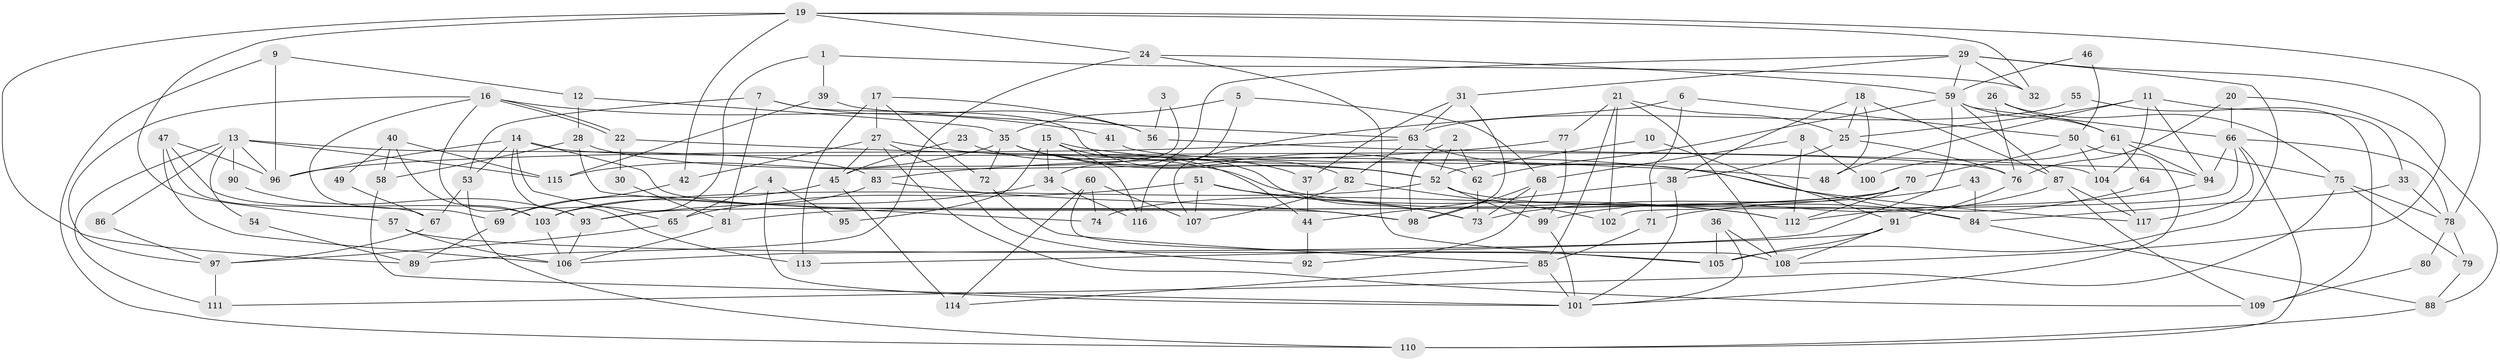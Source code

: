 // Generated by graph-tools (version 1.1) at 2025/50/03/09/25 04:50:35]
// undirected, 117 vertices, 234 edges
graph export_dot {
graph [start="1"]
  node [color=gray90,style=filled];
  1;
  2;
  3;
  4;
  5;
  6;
  7;
  8;
  9;
  10;
  11;
  12;
  13;
  14;
  15;
  16;
  17;
  18;
  19;
  20;
  21;
  22;
  23;
  24;
  25;
  26;
  27;
  28;
  29;
  30;
  31;
  32;
  33;
  34;
  35;
  36;
  37;
  38;
  39;
  40;
  41;
  42;
  43;
  44;
  45;
  46;
  47;
  48;
  49;
  50;
  51;
  52;
  53;
  54;
  55;
  56;
  57;
  58;
  59;
  60;
  61;
  62;
  63;
  64;
  65;
  66;
  67;
  68;
  69;
  70;
  71;
  72;
  73;
  74;
  75;
  76;
  77;
  78;
  79;
  80;
  81;
  82;
  83;
  84;
  85;
  86;
  87;
  88;
  89;
  90;
  91;
  92;
  93;
  94;
  95;
  96;
  97;
  98;
  99;
  100;
  101;
  102;
  103;
  104;
  105;
  106;
  107;
  108;
  109;
  110;
  111;
  112;
  113;
  114;
  115;
  116;
  117;
  1 -- 39;
  1 -- 103;
  1 -- 32;
  2 -- 62;
  2 -- 98;
  2 -- 52;
  3 -- 45;
  3 -- 56;
  4 -- 65;
  4 -- 101;
  4 -- 95;
  5 -- 116;
  5 -- 68;
  5 -- 35;
  6 -- 50;
  6 -- 107;
  6 -- 71;
  7 -- 56;
  7 -- 81;
  7 -- 53;
  7 -- 82;
  8 -- 112;
  8 -- 68;
  8 -- 100;
  9 -- 96;
  9 -- 110;
  9 -- 12;
  10 -- 91;
  10 -- 52;
  11 -- 25;
  11 -- 94;
  11 -- 33;
  11 -- 48;
  11 -- 104;
  12 -- 35;
  12 -- 28;
  13 -- 96;
  13 -- 115;
  13 -- 54;
  13 -- 83;
  13 -- 86;
  13 -- 90;
  13 -- 111;
  14 -- 53;
  14 -- 65;
  14 -- 76;
  14 -- 96;
  14 -- 98;
  14 -- 113;
  15 -- 34;
  15 -- 117;
  15 -- 37;
  15 -- 95;
  15 -- 116;
  16 -- 22;
  16 -- 22;
  16 -- 69;
  16 -- 41;
  16 -- 93;
  16 -- 97;
  17 -- 27;
  17 -- 72;
  17 -- 56;
  17 -- 113;
  18 -- 25;
  18 -- 87;
  18 -- 38;
  18 -- 48;
  19 -- 32;
  19 -- 57;
  19 -- 24;
  19 -- 42;
  19 -- 78;
  19 -- 89;
  20 -- 66;
  20 -- 76;
  20 -- 88;
  21 -- 25;
  21 -- 108;
  21 -- 77;
  21 -- 85;
  21 -- 102;
  22 -- 48;
  22 -- 30;
  23 -- 45;
  23 -- 44;
  24 -- 105;
  24 -- 59;
  24 -- 89;
  25 -- 76;
  25 -- 38;
  26 -- 75;
  26 -- 76;
  26 -- 61;
  27 -- 42;
  27 -- 112;
  27 -- 45;
  27 -- 92;
  27 -- 109;
  28 -- 52;
  28 -- 58;
  28 -- 74;
  29 -- 108;
  29 -- 59;
  29 -- 31;
  29 -- 32;
  29 -- 34;
  29 -- 105;
  30 -- 81;
  31 -- 63;
  31 -- 37;
  31 -- 98;
  33 -- 78;
  33 -- 84;
  34 -- 93;
  34 -- 116;
  35 -- 52;
  35 -- 62;
  35 -- 72;
  35 -- 73;
  35 -- 115;
  36 -- 108;
  36 -- 101;
  36 -- 105;
  37 -- 44;
  38 -- 44;
  38 -- 101;
  39 -- 63;
  39 -- 115;
  40 -- 58;
  40 -- 103;
  40 -- 49;
  40 -- 115;
  41 -- 94;
  42 -- 69;
  43 -- 84;
  43 -- 73;
  44 -- 92;
  45 -- 114;
  45 -- 69;
  46 -- 59;
  46 -- 50;
  47 -- 106;
  47 -- 103;
  47 -- 67;
  47 -- 96;
  49 -- 67;
  50 -- 104;
  50 -- 101;
  50 -- 70;
  51 -- 73;
  51 -- 112;
  51 -- 65;
  51 -- 107;
  52 -- 84;
  52 -- 99;
  52 -- 103;
  53 -- 67;
  53 -- 110;
  54 -- 89;
  55 -- 109;
  55 -- 63;
  56 -- 104;
  57 -- 106;
  57 -- 105;
  58 -- 101;
  59 -- 61;
  59 -- 62;
  59 -- 66;
  59 -- 87;
  59 -- 106;
  60 -- 74;
  60 -- 107;
  60 -- 108;
  60 -- 114;
  61 -- 75;
  61 -- 64;
  61 -- 94;
  61 -- 100;
  62 -- 73;
  63 -- 84;
  63 -- 96;
  63 -- 82;
  64 -- 71;
  65 -- 97;
  66 -- 102;
  66 -- 78;
  66 -- 94;
  66 -- 110;
  66 -- 117;
  67 -- 97;
  68 -- 73;
  68 -- 98;
  68 -- 92;
  69 -- 89;
  70 -- 93;
  70 -- 74;
  70 -- 81;
  70 -- 112;
  71 -- 85;
  72 -- 85;
  75 -- 79;
  75 -- 78;
  75 -- 111;
  76 -- 91;
  77 -- 83;
  77 -- 99;
  78 -- 79;
  78 -- 80;
  79 -- 88;
  80 -- 109;
  81 -- 106;
  82 -- 102;
  82 -- 107;
  83 -- 98;
  83 -- 103;
  84 -- 88;
  85 -- 101;
  85 -- 114;
  86 -- 97;
  87 -- 99;
  87 -- 109;
  87 -- 117;
  88 -- 110;
  90 -- 93;
  91 -- 113;
  91 -- 105;
  91 -- 108;
  93 -- 106;
  94 -- 112;
  97 -- 111;
  99 -- 101;
  103 -- 106;
  104 -- 117;
}

